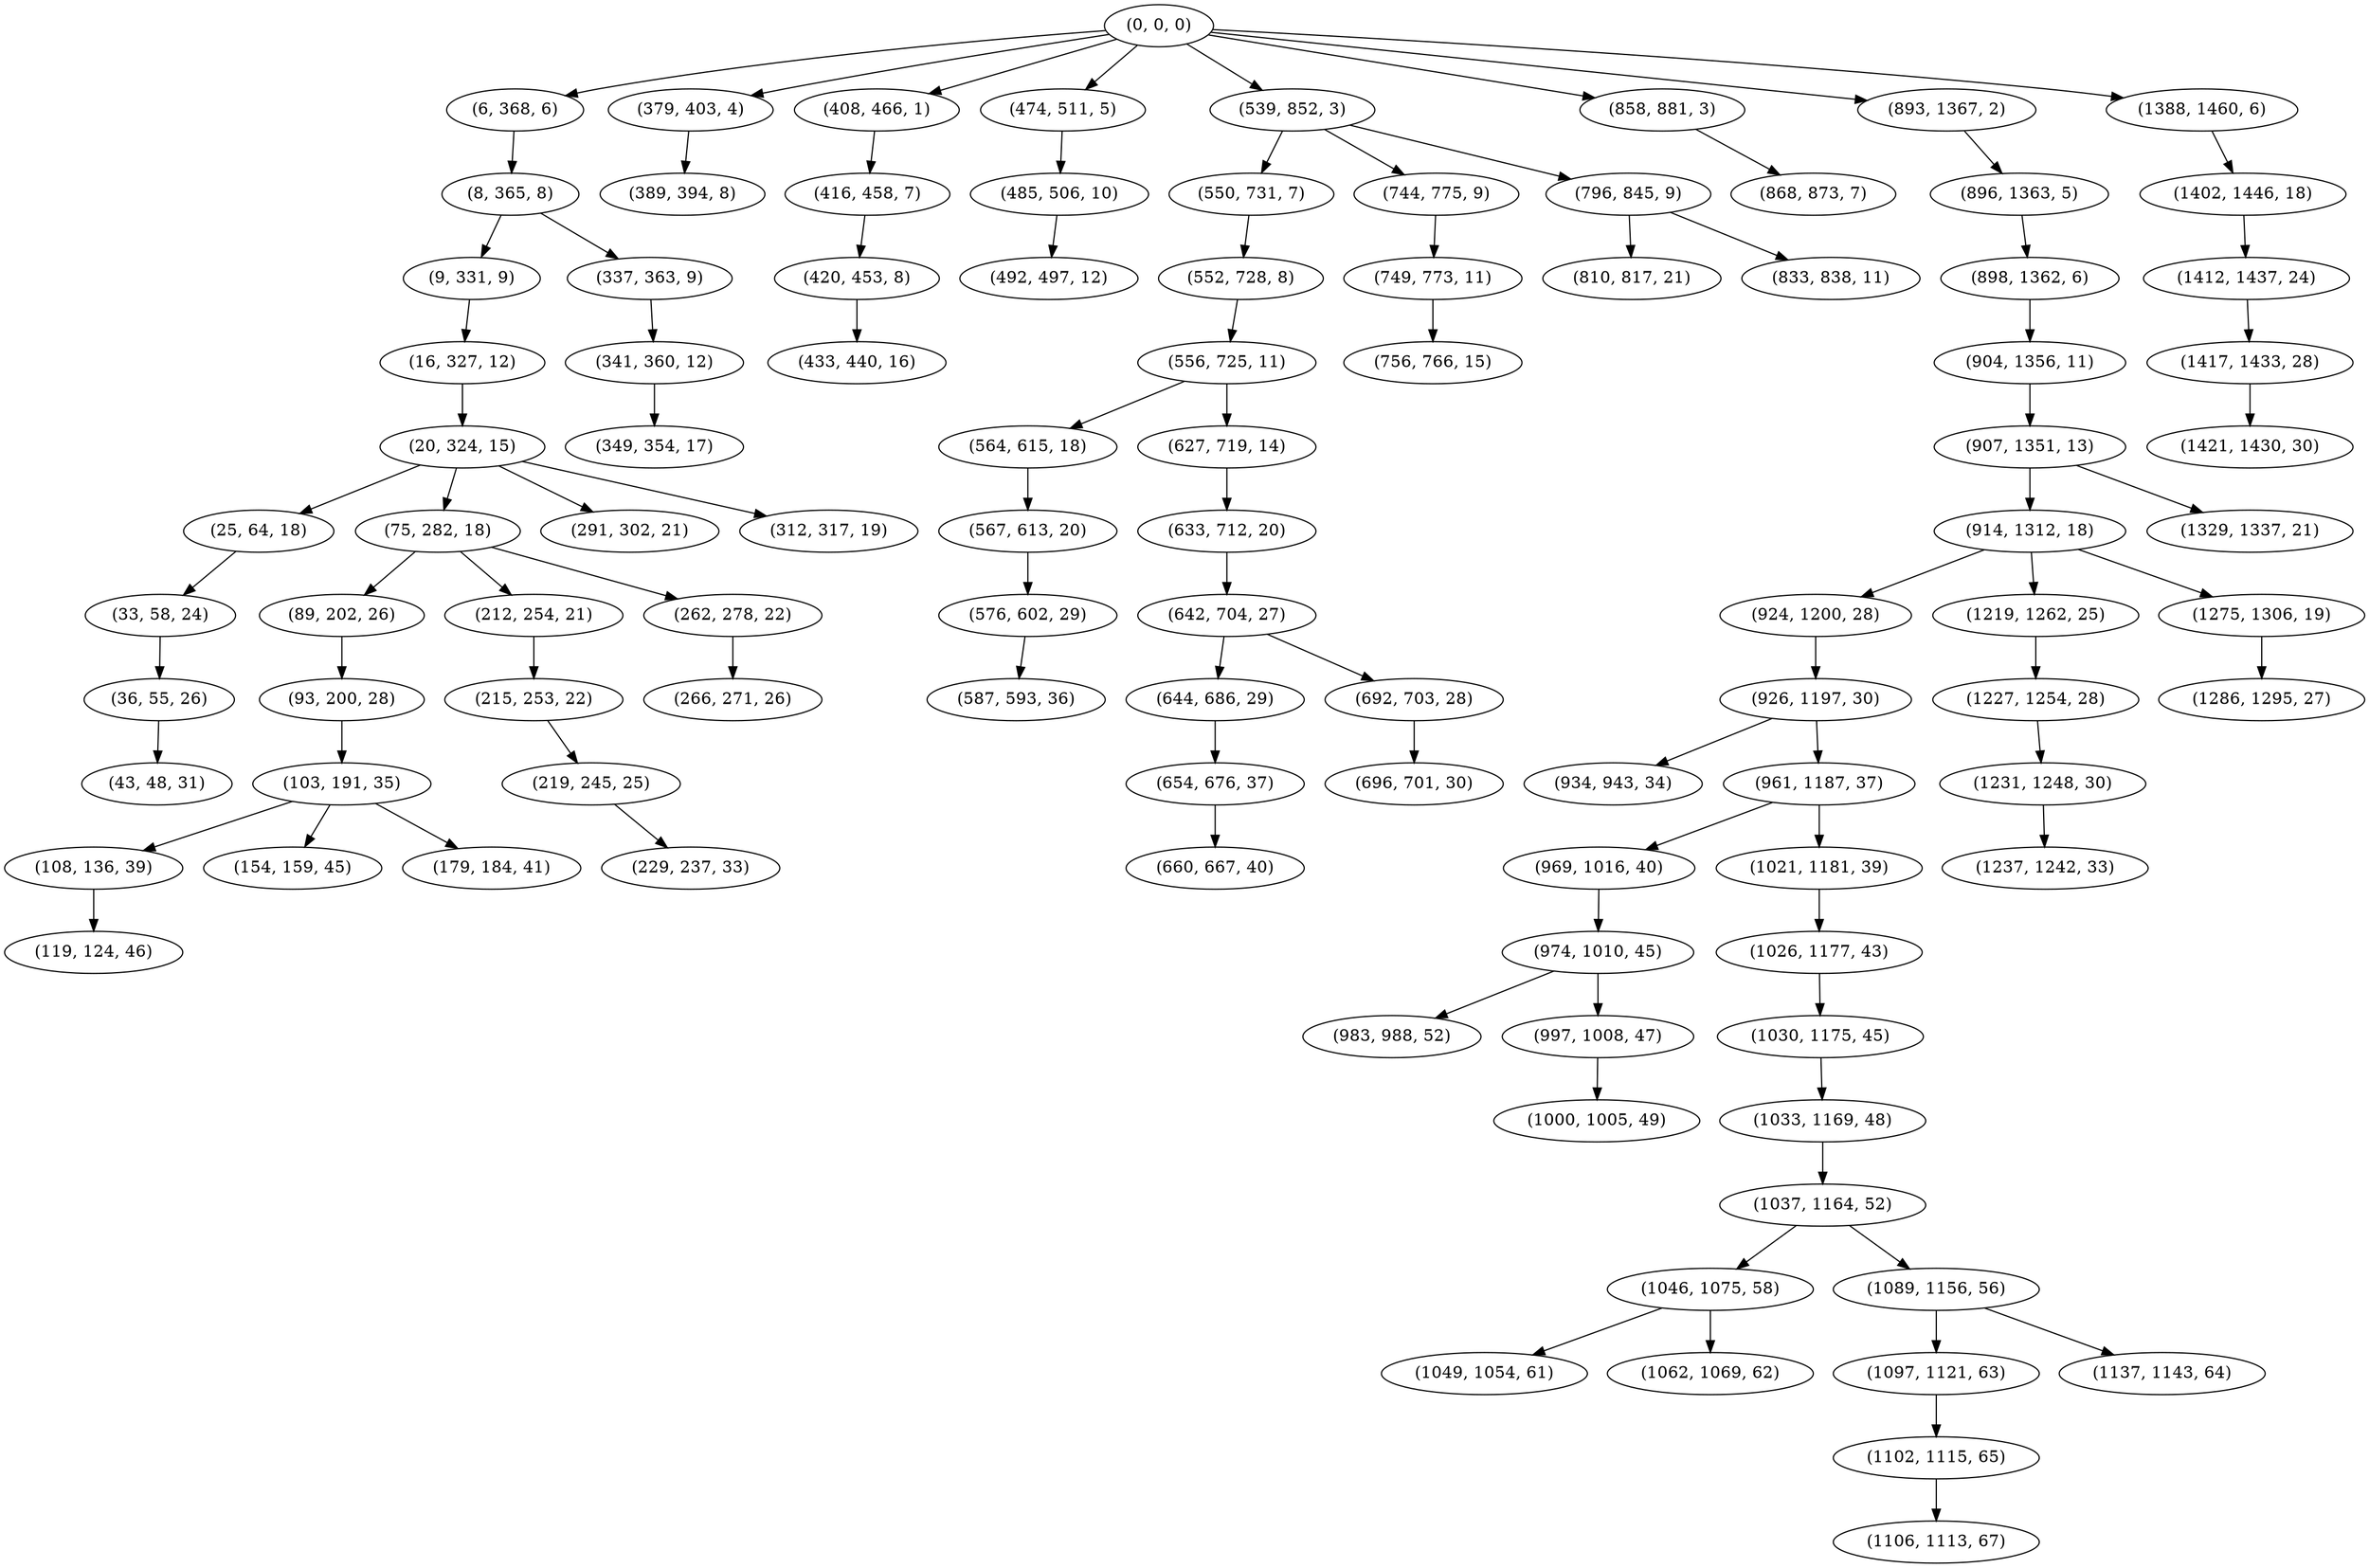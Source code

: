 digraph tree {
    "(0, 0, 0)";
    "(6, 368, 6)";
    "(8, 365, 8)";
    "(9, 331, 9)";
    "(16, 327, 12)";
    "(20, 324, 15)";
    "(25, 64, 18)";
    "(33, 58, 24)";
    "(36, 55, 26)";
    "(43, 48, 31)";
    "(75, 282, 18)";
    "(89, 202, 26)";
    "(93, 200, 28)";
    "(103, 191, 35)";
    "(108, 136, 39)";
    "(119, 124, 46)";
    "(154, 159, 45)";
    "(179, 184, 41)";
    "(212, 254, 21)";
    "(215, 253, 22)";
    "(219, 245, 25)";
    "(229, 237, 33)";
    "(262, 278, 22)";
    "(266, 271, 26)";
    "(291, 302, 21)";
    "(312, 317, 19)";
    "(337, 363, 9)";
    "(341, 360, 12)";
    "(349, 354, 17)";
    "(379, 403, 4)";
    "(389, 394, 8)";
    "(408, 466, 1)";
    "(416, 458, 7)";
    "(420, 453, 8)";
    "(433, 440, 16)";
    "(474, 511, 5)";
    "(485, 506, 10)";
    "(492, 497, 12)";
    "(539, 852, 3)";
    "(550, 731, 7)";
    "(552, 728, 8)";
    "(556, 725, 11)";
    "(564, 615, 18)";
    "(567, 613, 20)";
    "(576, 602, 29)";
    "(587, 593, 36)";
    "(627, 719, 14)";
    "(633, 712, 20)";
    "(642, 704, 27)";
    "(644, 686, 29)";
    "(654, 676, 37)";
    "(660, 667, 40)";
    "(692, 703, 28)";
    "(696, 701, 30)";
    "(744, 775, 9)";
    "(749, 773, 11)";
    "(756, 766, 15)";
    "(796, 845, 9)";
    "(810, 817, 21)";
    "(833, 838, 11)";
    "(858, 881, 3)";
    "(868, 873, 7)";
    "(893, 1367, 2)";
    "(896, 1363, 5)";
    "(898, 1362, 6)";
    "(904, 1356, 11)";
    "(907, 1351, 13)";
    "(914, 1312, 18)";
    "(924, 1200, 28)";
    "(926, 1197, 30)";
    "(934, 943, 34)";
    "(961, 1187, 37)";
    "(969, 1016, 40)";
    "(974, 1010, 45)";
    "(983, 988, 52)";
    "(997, 1008, 47)";
    "(1000, 1005, 49)";
    "(1021, 1181, 39)";
    "(1026, 1177, 43)";
    "(1030, 1175, 45)";
    "(1033, 1169, 48)";
    "(1037, 1164, 52)";
    "(1046, 1075, 58)";
    "(1049, 1054, 61)";
    "(1062, 1069, 62)";
    "(1089, 1156, 56)";
    "(1097, 1121, 63)";
    "(1102, 1115, 65)";
    "(1106, 1113, 67)";
    "(1137, 1143, 64)";
    "(1219, 1262, 25)";
    "(1227, 1254, 28)";
    "(1231, 1248, 30)";
    "(1237, 1242, 33)";
    "(1275, 1306, 19)";
    "(1286, 1295, 27)";
    "(1329, 1337, 21)";
    "(1388, 1460, 6)";
    "(1402, 1446, 18)";
    "(1412, 1437, 24)";
    "(1417, 1433, 28)";
    "(1421, 1430, 30)";
    "(0, 0, 0)" -> "(6, 368, 6)";
    "(0, 0, 0)" -> "(379, 403, 4)";
    "(0, 0, 0)" -> "(408, 466, 1)";
    "(0, 0, 0)" -> "(474, 511, 5)";
    "(0, 0, 0)" -> "(539, 852, 3)";
    "(0, 0, 0)" -> "(858, 881, 3)";
    "(0, 0, 0)" -> "(893, 1367, 2)";
    "(0, 0, 0)" -> "(1388, 1460, 6)";
    "(6, 368, 6)" -> "(8, 365, 8)";
    "(8, 365, 8)" -> "(9, 331, 9)";
    "(8, 365, 8)" -> "(337, 363, 9)";
    "(9, 331, 9)" -> "(16, 327, 12)";
    "(16, 327, 12)" -> "(20, 324, 15)";
    "(20, 324, 15)" -> "(25, 64, 18)";
    "(20, 324, 15)" -> "(75, 282, 18)";
    "(20, 324, 15)" -> "(291, 302, 21)";
    "(20, 324, 15)" -> "(312, 317, 19)";
    "(25, 64, 18)" -> "(33, 58, 24)";
    "(33, 58, 24)" -> "(36, 55, 26)";
    "(36, 55, 26)" -> "(43, 48, 31)";
    "(75, 282, 18)" -> "(89, 202, 26)";
    "(75, 282, 18)" -> "(212, 254, 21)";
    "(75, 282, 18)" -> "(262, 278, 22)";
    "(89, 202, 26)" -> "(93, 200, 28)";
    "(93, 200, 28)" -> "(103, 191, 35)";
    "(103, 191, 35)" -> "(108, 136, 39)";
    "(103, 191, 35)" -> "(154, 159, 45)";
    "(103, 191, 35)" -> "(179, 184, 41)";
    "(108, 136, 39)" -> "(119, 124, 46)";
    "(212, 254, 21)" -> "(215, 253, 22)";
    "(215, 253, 22)" -> "(219, 245, 25)";
    "(219, 245, 25)" -> "(229, 237, 33)";
    "(262, 278, 22)" -> "(266, 271, 26)";
    "(337, 363, 9)" -> "(341, 360, 12)";
    "(341, 360, 12)" -> "(349, 354, 17)";
    "(379, 403, 4)" -> "(389, 394, 8)";
    "(408, 466, 1)" -> "(416, 458, 7)";
    "(416, 458, 7)" -> "(420, 453, 8)";
    "(420, 453, 8)" -> "(433, 440, 16)";
    "(474, 511, 5)" -> "(485, 506, 10)";
    "(485, 506, 10)" -> "(492, 497, 12)";
    "(539, 852, 3)" -> "(550, 731, 7)";
    "(539, 852, 3)" -> "(744, 775, 9)";
    "(539, 852, 3)" -> "(796, 845, 9)";
    "(550, 731, 7)" -> "(552, 728, 8)";
    "(552, 728, 8)" -> "(556, 725, 11)";
    "(556, 725, 11)" -> "(564, 615, 18)";
    "(556, 725, 11)" -> "(627, 719, 14)";
    "(564, 615, 18)" -> "(567, 613, 20)";
    "(567, 613, 20)" -> "(576, 602, 29)";
    "(576, 602, 29)" -> "(587, 593, 36)";
    "(627, 719, 14)" -> "(633, 712, 20)";
    "(633, 712, 20)" -> "(642, 704, 27)";
    "(642, 704, 27)" -> "(644, 686, 29)";
    "(642, 704, 27)" -> "(692, 703, 28)";
    "(644, 686, 29)" -> "(654, 676, 37)";
    "(654, 676, 37)" -> "(660, 667, 40)";
    "(692, 703, 28)" -> "(696, 701, 30)";
    "(744, 775, 9)" -> "(749, 773, 11)";
    "(749, 773, 11)" -> "(756, 766, 15)";
    "(796, 845, 9)" -> "(810, 817, 21)";
    "(796, 845, 9)" -> "(833, 838, 11)";
    "(858, 881, 3)" -> "(868, 873, 7)";
    "(893, 1367, 2)" -> "(896, 1363, 5)";
    "(896, 1363, 5)" -> "(898, 1362, 6)";
    "(898, 1362, 6)" -> "(904, 1356, 11)";
    "(904, 1356, 11)" -> "(907, 1351, 13)";
    "(907, 1351, 13)" -> "(914, 1312, 18)";
    "(907, 1351, 13)" -> "(1329, 1337, 21)";
    "(914, 1312, 18)" -> "(924, 1200, 28)";
    "(914, 1312, 18)" -> "(1219, 1262, 25)";
    "(914, 1312, 18)" -> "(1275, 1306, 19)";
    "(924, 1200, 28)" -> "(926, 1197, 30)";
    "(926, 1197, 30)" -> "(934, 943, 34)";
    "(926, 1197, 30)" -> "(961, 1187, 37)";
    "(961, 1187, 37)" -> "(969, 1016, 40)";
    "(961, 1187, 37)" -> "(1021, 1181, 39)";
    "(969, 1016, 40)" -> "(974, 1010, 45)";
    "(974, 1010, 45)" -> "(983, 988, 52)";
    "(974, 1010, 45)" -> "(997, 1008, 47)";
    "(997, 1008, 47)" -> "(1000, 1005, 49)";
    "(1021, 1181, 39)" -> "(1026, 1177, 43)";
    "(1026, 1177, 43)" -> "(1030, 1175, 45)";
    "(1030, 1175, 45)" -> "(1033, 1169, 48)";
    "(1033, 1169, 48)" -> "(1037, 1164, 52)";
    "(1037, 1164, 52)" -> "(1046, 1075, 58)";
    "(1037, 1164, 52)" -> "(1089, 1156, 56)";
    "(1046, 1075, 58)" -> "(1049, 1054, 61)";
    "(1046, 1075, 58)" -> "(1062, 1069, 62)";
    "(1089, 1156, 56)" -> "(1097, 1121, 63)";
    "(1089, 1156, 56)" -> "(1137, 1143, 64)";
    "(1097, 1121, 63)" -> "(1102, 1115, 65)";
    "(1102, 1115, 65)" -> "(1106, 1113, 67)";
    "(1219, 1262, 25)" -> "(1227, 1254, 28)";
    "(1227, 1254, 28)" -> "(1231, 1248, 30)";
    "(1231, 1248, 30)" -> "(1237, 1242, 33)";
    "(1275, 1306, 19)" -> "(1286, 1295, 27)";
    "(1388, 1460, 6)" -> "(1402, 1446, 18)";
    "(1402, 1446, 18)" -> "(1412, 1437, 24)";
    "(1412, 1437, 24)" -> "(1417, 1433, 28)";
    "(1417, 1433, 28)" -> "(1421, 1430, 30)";
}
